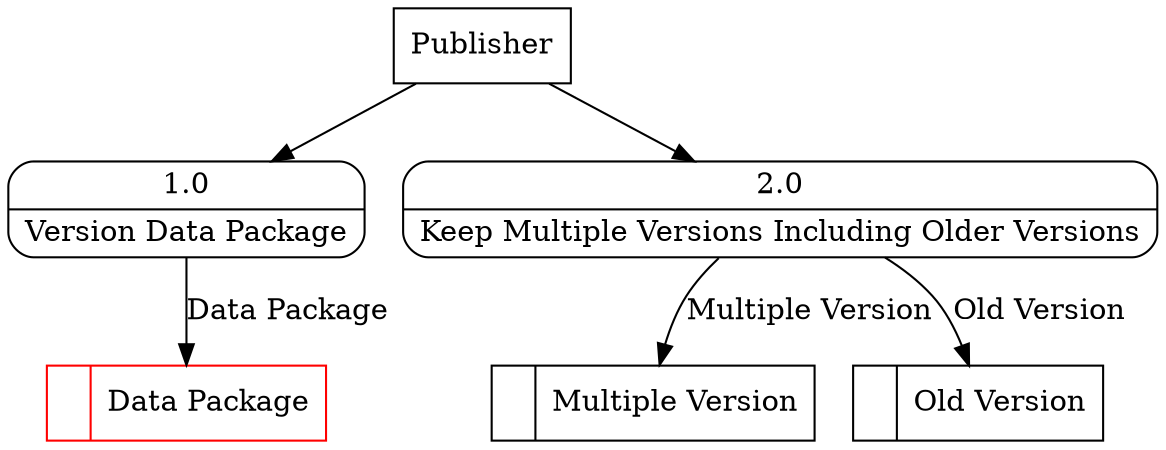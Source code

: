 digraph dfd2{ 
node[shape=record]
200 [label="<f0>  |<f1> Data Package " color=red];
201 [label="<f0>  |<f1> Multiple Version " ];
202 [label="<f0>  |<f1> Old Version " ];
203 [label="Publisher" shape=box];
204 [label="{<f0> 1.0|<f1> Version Data Package }" shape=Mrecord];
205 [label="{<f0> 2.0|<f1> Keep Multiple Versions Including Older Versions }" shape=Mrecord];
203 -> 204
203 -> 205
204 -> 200 [label="Data Package"]
205 -> 201 [label="Multiple Version"]
205 -> 202 [label="Old Version"]
}